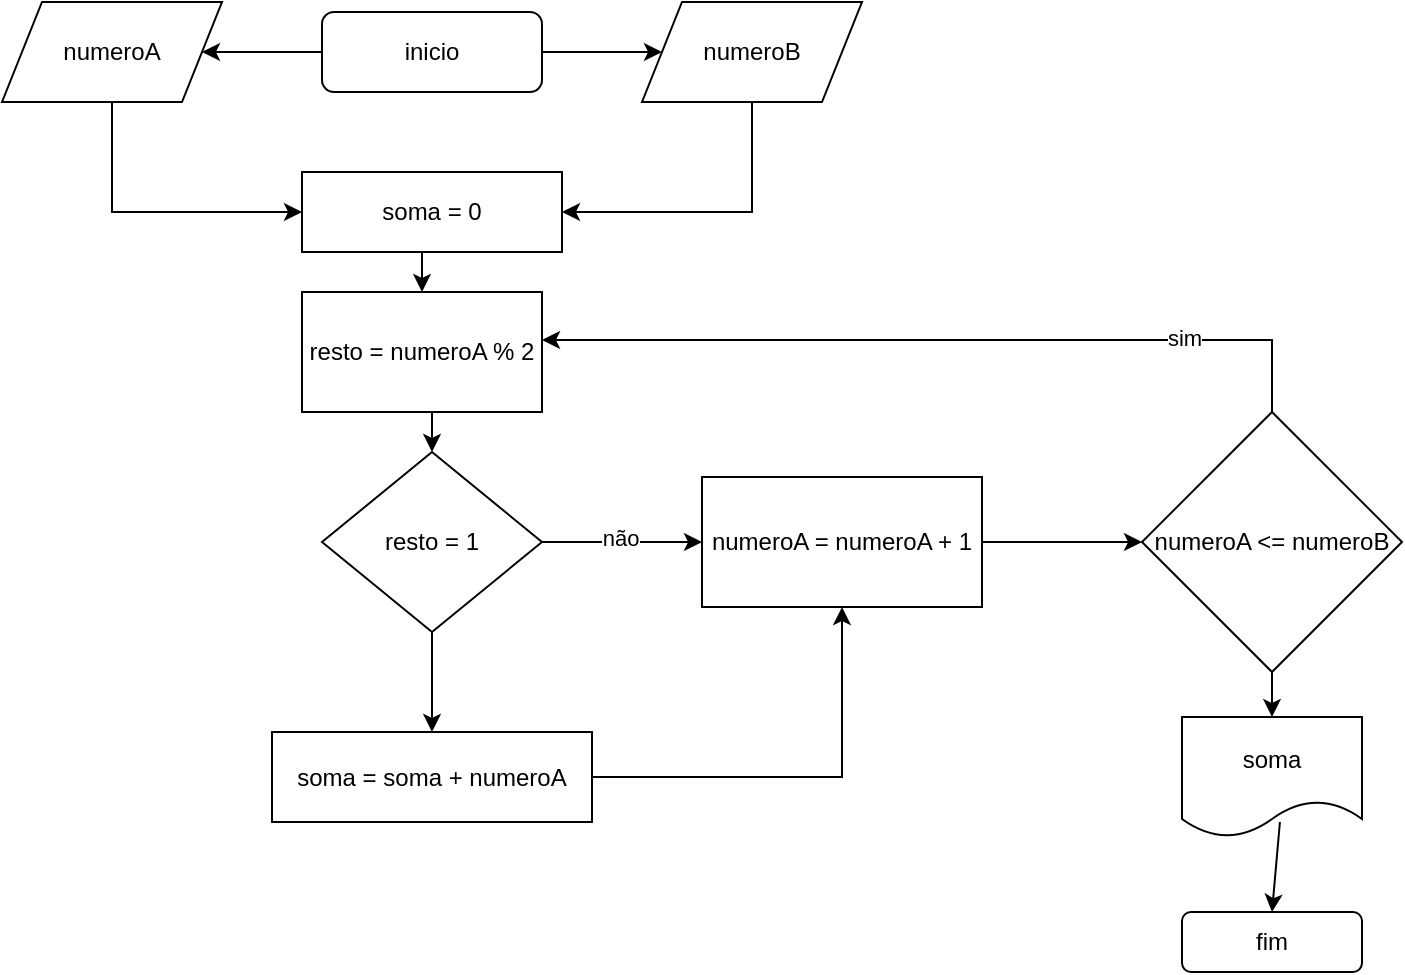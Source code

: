 <mxfile version="26.0.9">
  <diagram name="Página-1" id="hvq55EinE-sMcURFZaXU">
    <mxGraphModel dx="880" dy="532" grid="1" gridSize="10" guides="1" tooltips="1" connect="1" arrows="1" fold="1" page="1" pageScale="1" pageWidth="1169" pageHeight="1654" math="0" shadow="0">
      <root>
        <mxCell id="0" />
        <mxCell id="1" parent="0" />
        <mxCell id="znEgfY-EUkiGfDPgwD8e-17" style="edgeStyle=orthogonalEdgeStyle;rounded=0;orthogonalLoop=1;jettySize=auto;html=1;exitX=0;exitY=0.5;exitDx=0;exitDy=0;entryX=1;entryY=0.5;entryDx=0;entryDy=0;" edge="1" parent="1" source="znEgfY-EUkiGfDPgwD8e-1" target="znEgfY-EUkiGfDPgwD8e-2">
          <mxGeometry relative="1" as="geometry" />
        </mxCell>
        <mxCell id="znEgfY-EUkiGfDPgwD8e-18" style="edgeStyle=orthogonalEdgeStyle;rounded=0;orthogonalLoop=1;jettySize=auto;html=1;exitX=1;exitY=0.5;exitDx=0;exitDy=0;entryX=0;entryY=0.5;entryDx=0;entryDy=0;" edge="1" parent="1" source="znEgfY-EUkiGfDPgwD8e-1" target="znEgfY-EUkiGfDPgwD8e-4">
          <mxGeometry relative="1" as="geometry" />
        </mxCell>
        <mxCell id="znEgfY-EUkiGfDPgwD8e-1" value="inicio" style="rounded=1;whiteSpace=wrap;html=1;" vertex="1" parent="1">
          <mxGeometry x="390" y="20" width="110" height="40" as="geometry" />
        </mxCell>
        <mxCell id="znEgfY-EUkiGfDPgwD8e-22" style="edgeStyle=orthogonalEdgeStyle;rounded=0;orthogonalLoop=1;jettySize=auto;html=1;exitX=0.5;exitY=1;exitDx=0;exitDy=0;entryX=0;entryY=0.5;entryDx=0;entryDy=0;" edge="1" parent="1" source="znEgfY-EUkiGfDPgwD8e-2" target="znEgfY-EUkiGfDPgwD8e-11">
          <mxGeometry relative="1" as="geometry" />
        </mxCell>
        <mxCell id="znEgfY-EUkiGfDPgwD8e-2" value="numeroA" style="shape=parallelogram;perimeter=parallelogramPerimeter;whiteSpace=wrap;html=1;fixedSize=1;" vertex="1" parent="1">
          <mxGeometry x="230" y="15" width="110" height="50" as="geometry" />
        </mxCell>
        <mxCell id="znEgfY-EUkiGfDPgwD8e-21" style="edgeStyle=orthogonalEdgeStyle;rounded=0;orthogonalLoop=1;jettySize=auto;html=1;exitX=0.5;exitY=1;exitDx=0;exitDy=0;entryX=1;entryY=0.5;entryDx=0;entryDy=0;" edge="1" parent="1" source="znEgfY-EUkiGfDPgwD8e-4" target="znEgfY-EUkiGfDPgwD8e-11">
          <mxGeometry relative="1" as="geometry" />
        </mxCell>
        <mxCell id="znEgfY-EUkiGfDPgwD8e-4" value="numeroB" style="shape=parallelogram;perimeter=parallelogramPerimeter;whiteSpace=wrap;html=1;fixedSize=1;" vertex="1" parent="1">
          <mxGeometry x="550" y="15" width="110" height="50" as="geometry" />
        </mxCell>
        <mxCell id="znEgfY-EUkiGfDPgwD8e-25" style="edgeStyle=orthogonalEdgeStyle;rounded=0;orthogonalLoop=1;jettySize=auto;html=1;exitX=0.5;exitY=1;exitDx=0;exitDy=0;entryX=0.5;entryY=0;entryDx=0;entryDy=0;" edge="1" parent="1" source="znEgfY-EUkiGfDPgwD8e-10" target="znEgfY-EUkiGfDPgwD8e-16">
          <mxGeometry relative="1" as="geometry" />
        </mxCell>
        <mxCell id="znEgfY-EUkiGfDPgwD8e-27" style="edgeStyle=orthogonalEdgeStyle;rounded=0;orthogonalLoop=1;jettySize=auto;html=1;exitX=1;exitY=0.5;exitDx=0;exitDy=0;entryX=0;entryY=0.5;entryDx=0;entryDy=0;" edge="1" parent="1" source="znEgfY-EUkiGfDPgwD8e-10" target="znEgfY-EUkiGfDPgwD8e-26">
          <mxGeometry relative="1" as="geometry" />
        </mxCell>
        <mxCell id="znEgfY-EUkiGfDPgwD8e-28" value="não" style="edgeLabel;html=1;align=center;verticalAlign=middle;resizable=0;points=[];" vertex="1" connectable="0" parent="znEgfY-EUkiGfDPgwD8e-27">
          <mxGeometry x="-0.029" y="2" relative="1" as="geometry">
            <mxPoint as="offset" />
          </mxGeometry>
        </mxCell>
        <mxCell id="znEgfY-EUkiGfDPgwD8e-10" value="resto = 1" style="rhombus;whiteSpace=wrap;html=1;" vertex="1" parent="1">
          <mxGeometry x="390" y="240" width="110" height="90" as="geometry" />
        </mxCell>
        <mxCell id="znEgfY-EUkiGfDPgwD8e-32" style="edgeStyle=orthogonalEdgeStyle;rounded=0;orthogonalLoop=1;jettySize=auto;html=1;exitX=0.5;exitY=1;exitDx=0;exitDy=0;entryX=0.5;entryY=0;entryDx=0;entryDy=0;" edge="1" parent="1" source="znEgfY-EUkiGfDPgwD8e-11" target="znEgfY-EUkiGfDPgwD8e-31">
          <mxGeometry relative="1" as="geometry" />
        </mxCell>
        <mxCell id="znEgfY-EUkiGfDPgwD8e-11" value="soma = 0" style="rounded=0;whiteSpace=wrap;html=1;" vertex="1" parent="1">
          <mxGeometry x="380" y="100" width="130" height="40" as="geometry" />
        </mxCell>
        <mxCell id="znEgfY-EUkiGfDPgwD8e-34" style="edgeStyle=orthogonalEdgeStyle;rounded=0;orthogonalLoop=1;jettySize=auto;html=1;exitX=1;exitY=0.5;exitDx=0;exitDy=0;entryX=0.5;entryY=1;entryDx=0;entryDy=0;" edge="1" parent="1" source="znEgfY-EUkiGfDPgwD8e-16" target="znEgfY-EUkiGfDPgwD8e-26">
          <mxGeometry relative="1" as="geometry" />
        </mxCell>
        <mxCell id="znEgfY-EUkiGfDPgwD8e-16" value="soma = soma + numeroA" style="rounded=0;whiteSpace=wrap;html=1;" vertex="1" parent="1">
          <mxGeometry x="365" y="380" width="160" height="45" as="geometry" />
        </mxCell>
        <mxCell id="znEgfY-EUkiGfDPgwD8e-30" style="edgeStyle=orthogonalEdgeStyle;rounded=0;orthogonalLoop=1;jettySize=auto;html=1;exitX=1;exitY=0.5;exitDx=0;exitDy=0;entryX=0;entryY=0.5;entryDx=0;entryDy=0;" edge="1" parent="1" source="znEgfY-EUkiGfDPgwD8e-26" target="znEgfY-EUkiGfDPgwD8e-29">
          <mxGeometry relative="1" as="geometry" />
        </mxCell>
        <mxCell id="znEgfY-EUkiGfDPgwD8e-26" value="numeroA = numeroA + 1" style="rounded=0;whiteSpace=wrap;html=1;" vertex="1" parent="1">
          <mxGeometry x="580" y="252.5" width="140" height="65" as="geometry" />
        </mxCell>
        <mxCell id="znEgfY-EUkiGfDPgwD8e-39" style="edgeStyle=orthogonalEdgeStyle;rounded=0;orthogonalLoop=1;jettySize=auto;html=1;exitX=0.5;exitY=1;exitDx=0;exitDy=0;entryX=0.5;entryY=0;entryDx=0;entryDy=0;" edge="1" parent="1" source="znEgfY-EUkiGfDPgwD8e-29" target="znEgfY-EUkiGfDPgwD8e-38">
          <mxGeometry relative="1" as="geometry" />
        </mxCell>
        <mxCell id="znEgfY-EUkiGfDPgwD8e-29" value="numeroA &amp;lt;= numeroB" style="rhombus;whiteSpace=wrap;html=1;" vertex="1" parent="1">
          <mxGeometry x="800" y="220" width="130" height="130" as="geometry" />
        </mxCell>
        <mxCell id="znEgfY-EUkiGfDPgwD8e-33" style="edgeStyle=orthogonalEdgeStyle;rounded=0;orthogonalLoop=1;jettySize=auto;html=1;exitX=0.5;exitY=1;exitDx=0;exitDy=0;entryX=0.5;entryY=0;entryDx=0;entryDy=0;" edge="1" parent="1" source="znEgfY-EUkiGfDPgwD8e-31" target="znEgfY-EUkiGfDPgwD8e-10">
          <mxGeometry relative="1" as="geometry" />
        </mxCell>
        <mxCell id="znEgfY-EUkiGfDPgwD8e-31" value="resto = numeroA % 2" style="rounded=0;whiteSpace=wrap;html=1;" vertex="1" parent="1">
          <mxGeometry x="380" y="160" width="120" height="60" as="geometry" />
        </mxCell>
        <mxCell id="znEgfY-EUkiGfDPgwD8e-35" style="edgeStyle=orthogonalEdgeStyle;rounded=0;orthogonalLoop=1;jettySize=auto;html=1;exitX=0.5;exitY=0;exitDx=0;exitDy=0;entryX=1;entryY=0.4;entryDx=0;entryDy=0;entryPerimeter=0;" edge="1" parent="1" source="znEgfY-EUkiGfDPgwD8e-29" target="znEgfY-EUkiGfDPgwD8e-31">
          <mxGeometry relative="1" as="geometry" />
        </mxCell>
        <mxCell id="znEgfY-EUkiGfDPgwD8e-36" value="sim" style="edgeLabel;html=1;align=center;verticalAlign=middle;resizable=0;points=[];" vertex="1" connectable="0" parent="znEgfY-EUkiGfDPgwD8e-35">
          <mxGeometry x="-0.601" y="-1" relative="1" as="geometry">
            <mxPoint as="offset" />
          </mxGeometry>
        </mxCell>
        <mxCell id="znEgfY-EUkiGfDPgwD8e-38" value="soma" style="shape=document;whiteSpace=wrap;html=1;boundedLbl=1;" vertex="1" parent="1">
          <mxGeometry x="820" y="372.5" width="90" height="60" as="geometry" />
        </mxCell>
        <mxCell id="znEgfY-EUkiGfDPgwD8e-40" value="fim" style="rounded=1;whiteSpace=wrap;html=1;" vertex="1" parent="1">
          <mxGeometry x="820" y="470" width="90" height="30" as="geometry" />
        </mxCell>
        <mxCell id="znEgfY-EUkiGfDPgwD8e-41" value="" style="endArrow=classic;html=1;rounded=0;exitX=0.544;exitY=0.875;exitDx=0;exitDy=0;exitPerimeter=0;entryX=0.5;entryY=0;entryDx=0;entryDy=0;" edge="1" parent="1" source="znEgfY-EUkiGfDPgwD8e-38" target="znEgfY-EUkiGfDPgwD8e-40">
          <mxGeometry width="50" height="50" relative="1" as="geometry">
            <mxPoint x="620" y="420" as="sourcePoint" />
            <mxPoint x="670" y="370" as="targetPoint" />
          </mxGeometry>
        </mxCell>
      </root>
    </mxGraphModel>
  </diagram>
</mxfile>
